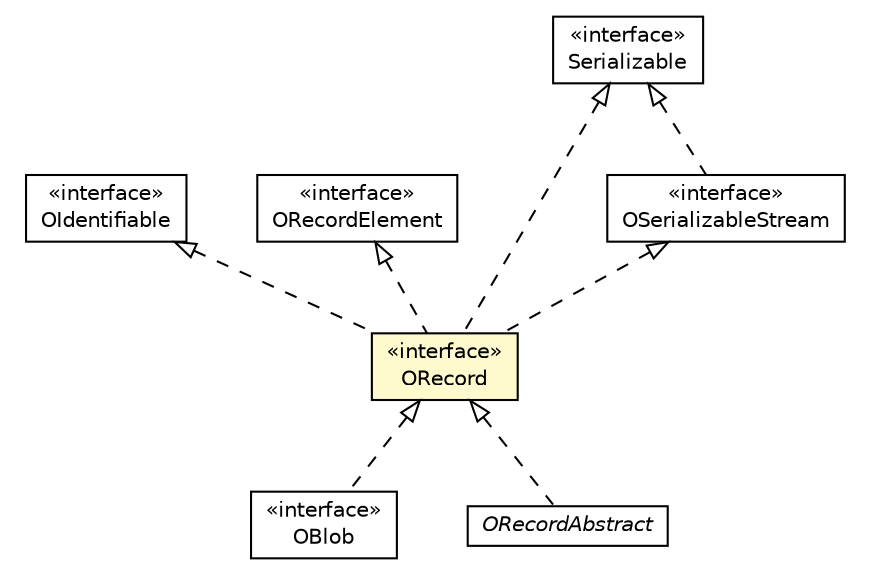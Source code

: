 #!/usr/local/bin/dot
#
# Class diagram 
# Generated by UMLGraph version R5_6-24-gf6e263 (http://www.umlgraph.org/)
#

digraph G {
	edge [fontname="Helvetica",fontsize=10,labelfontname="Helvetica",labelfontsize=10];
	node [fontname="Helvetica",fontsize=10,shape=plaintext];
	nodesep=0.25;
	ranksep=0.5;
	// com.orientechnologies.orient.core.db.record.OIdentifiable
	c2957080 [label=<<table title="com.orientechnologies.orient.core.db.record.OIdentifiable" border="0" cellborder="1" cellspacing="0" cellpadding="2" port="p" href="../db/record/OIdentifiable.html">
		<tr><td><table border="0" cellspacing="0" cellpadding="1">
<tr><td align="center" balign="center"> &#171;interface&#187; </td></tr>
<tr><td align="center" balign="center"> OIdentifiable </td></tr>
		</table></td></tr>
		</table>>, URL="../db/record/OIdentifiable.html", fontname="Helvetica", fontcolor="black", fontsize=10.0];
	// com.orientechnologies.orient.core.db.record.ORecordElement
	c2957088 [label=<<table title="com.orientechnologies.orient.core.db.record.ORecordElement" border="0" cellborder="1" cellspacing="0" cellpadding="2" port="p" href="../db/record/ORecordElement.html">
		<tr><td><table border="0" cellspacing="0" cellpadding="1">
<tr><td align="center" balign="center"> &#171;interface&#187; </td></tr>
<tr><td align="center" balign="center"> ORecordElement </td></tr>
		</table></td></tr>
		</table>>, URL="../db/record/ORecordElement.html", fontname="Helvetica", fontcolor="black", fontsize=10.0];
	// com.orientechnologies.orient.core.record.impl.OBlob
	c2957159 [label=<<table title="com.orientechnologies.orient.core.record.impl.OBlob" border="0" cellborder="1" cellspacing="0" cellpadding="2" port="p" href="./impl/OBlob.html">
		<tr><td><table border="0" cellspacing="0" cellpadding="1">
<tr><td align="center" balign="center"> &#171;interface&#187; </td></tr>
<tr><td align="center" balign="center"> OBlob </td></tr>
		</table></td></tr>
		</table>>, URL="./impl/OBlob.html", fontname="Helvetica", fontcolor="black", fontsize=10.0];
	// com.orientechnologies.orient.core.record.ORecordAbstract
	c2957172 [label=<<table title="com.orientechnologies.orient.core.record.ORecordAbstract" border="0" cellborder="1" cellspacing="0" cellpadding="2" port="p" href="./ORecordAbstract.html">
		<tr><td><table border="0" cellspacing="0" cellpadding="1">
<tr><td align="center" balign="center"><font face="Helvetica-Oblique"> ORecordAbstract </font></td></tr>
		</table></td></tr>
		</table>>, URL="./ORecordAbstract.html", fontname="Helvetica", fontcolor="black", fontsize=10.0];
	// com.orientechnologies.orient.core.record.ORecord
	c2957176 [label=<<table title="com.orientechnologies.orient.core.record.ORecord" border="0" cellborder="1" cellspacing="0" cellpadding="2" port="p" bgcolor="lemonChiffon" href="./ORecord.html">
		<tr><td><table border="0" cellspacing="0" cellpadding="1">
<tr><td align="center" balign="center"> &#171;interface&#187; </td></tr>
<tr><td align="center" balign="center"> ORecord </td></tr>
		</table></td></tr>
		</table>>, URL="./ORecord.html", fontname="Helvetica", fontcolor="black", fontsize=10.0];
	// com.orientechnologies.orient.core.serialization.OSerializableStream
	c2957807 [label=<<table title="com.orientechnologies.orient.core.serialization.OSerializableStream" border="0" cellborder="1" cellspacing="0" cellpadding="2" port="p" href="../serialization/OSerializableStream.html">
		<tr><td><table border="0" cellspacing="0" cellpadding="1">
<tr><td align="center" balign="center"> &#171;interface&#187; </td></tr>
<tr><td align="center" balign="center"> OSerializableStream </td></tr>
		</table></td></tr>
		</table>>, URL="../serialization/OSerializableStream.html", fontname="Helvetica", fontcolor="black", fontsize=10.0];
	//com.orientechnologies.orient.core.record.impl.OBlob implements com.orientechnologies.orient.core.record.ORecord
	c2957176:p -> c2957159:p [dir=back,arrowtail=empty,style=dashed];
	//com.orientechnologies.orient.core.record.ORecordAbstract implements com.orientechnologies.orient.core.record.ORecord
	c2957176:p -> c2957172:p [dir=back,arrowtail=empty,style=dashed];
	//com.orientechnologies.orient.core.record.ORecord implements com.orientechnologies.orient.core.db.record.ORecordElement
	c2957088:p -> c2957176:p [dir=back,arrowtail=empty,style=dashed];
	//com.orientechnologies.orient.core.record.ORecord implements com.orientechnologies.orient.core.db.record.OIdentifiable
	c2957080:p -> c2957176:p [dir=back,arrowtail=empty,style=dashed];
	//com.orientechnologies.orient.core.record.ORecord implements java.io.Serializable
	c2958880:p -> c2957176:p [dir=back,arrowtail=empty,style=dashed];
	//com.orientechnologies.orient.core.record.ORecord implements com.orientechnologies.orient.core.serialization.OSerializableStream
	c2957807:p -> c2957176:p [dir=back,arrowtail=empty,style=dashed];
	//com.orientechnologies.orient.core.serialization.OSerializableStream implements java.io.Serializable
	c2958880:p -> c2957807:p [dir=back,arrowtail=empty,style=dashed];
	// java.io.Serializable
	c2958880 [label=<<table title="java.io.Serializable" border="0" cellborder="1" cellspacing="0" cellpadding="2" port="p" href="http://java.sun.com/j2se/1.4.2/docs/api/java/io/Serializable.html">
		<tr><td><table border="0" cellspacing="0" cellpadding="1">
<tr><td align="center" balign="center"> &#171;interface&#187; </td></tr>
<tr><td align="center" balign="center"> Serializable </td></tr>
		</table></td></tr>
		</table>>, URL="http://java.sun.com/j2se/1.4.2/docs/api/java/io/Serializable.html", fontname="Helvetica", fontcolor="black", fontsize=10.0];
}

